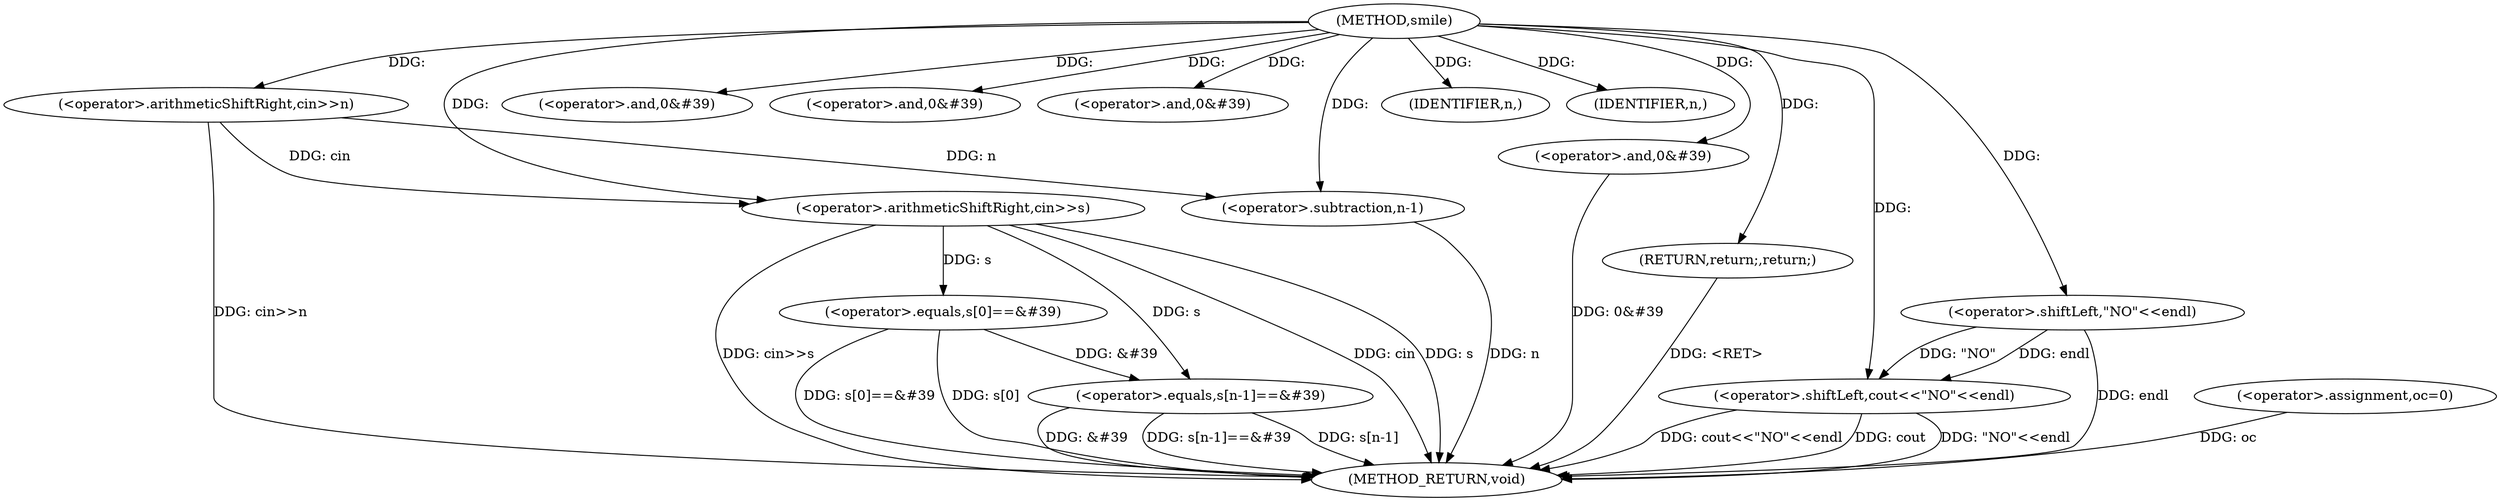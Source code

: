 digraph "smile" {  
"1000367" [label = "(METHOD,smile)" ]
"1000426" [label = "(METHOD_RETURN,void)" ]
"1000370" [label = "(<operator>.arithmeticShiftRight,cin>>n)" ]
"1000374" [label = "(<operator>.arithmeticShiftRight,cin>>s)" ]
"1000381" [label = "(<operator>.and,0&#39)" ]
"1000388" [label = "(<operator>.and,0&#39)" ]
"1000391" [label = "(<operator>.equals,s[0]==&#39)" ]
"1000397" [label = "(<operator>.and,0&#39)" ]
"1000400" [label = "(<operator>.equals,s[n-1]==&#39)" ]
"1000408" [label = "(<operator>.and,0&#39)" ]
"1000378" [label = "(IDENTIFIER,n,)" ]
"1000385" [label = "(IDENTIFIER,n,)" ]
"1000412" [label = "(<operator>.shiftLeft,cout<<\"NO\"<<endl)" ]
"1000417" [label = "(RETURN,return;,return;)" ]
"1000423" [label = "(<operator>.assignment,oc=0)" ]
"1000403" [label = "(<operator>.subtraction,n-1)" ]
"1000414" [label = "(<operator>.shiftLeft,\"NO\"<<endl)" ]
  "1000370" -> "1000426"  [ label = "DDG: cin>>n"] 
  "1000374" -> "1000426"  [ label = "DDG: cin"] 
  "1000374" -> "1000426"  [ label = "DDG: s"] 
  "1000374" -> "1000426"  [ label = "DDG: cin>>s"] 
  "1000391" -> "1000426"  [ label = "DDG: s[0]"] 
  "1000391" -> "1000426"  [ label = "DDG: s[0]==&#39"] 
  "1000403" -> "1000426"  [ label = "DDG: n"] 
  "1000400" -> "1000426"  [ label = "DDG: s[n-1]"] 
  "1000400" -> "1000426"  [ label = "DDG: &#39"] 
  "1000400" -> "1000426"  [ label = "DDG: s[n-1]==&#39"] 
  "1000408" -> "1000426"  [ label = "DDG: 0&#39"] 
  "1000412" -> "1000426"  [ label = "DDG: \"NO\"<<endl"] 
  "1000412" -> "1000426"  [ label = "DDG: cout<<\"NO\"<<endl"] 
  "1000423" -> "1000426"  [ label = "DDG: oc"] 
  "1000417" -> "1000426"  [ label = "DDG: <RET>"] 
  "1000414" -> "1000426"  [ label = "DDG: endl"] 
  "1000412" -> "1000426"  [ label = "DDG: cout"] 
  "1000367" -> "1000370"  [ label = "DDG: "] 
  "1000370" -> "1000374"  [ label = "DDG: cin"] 
  "1000367" -> "1000374"  [ label = "DDG: "] 
  "1000367" -> "1000378"  [ label = "DDG: "] 
  "1000367" -> "1000381"  [ label = "DDG: "] 
  "1000367" -> "1000385"  [ label = "DDG: "] 
  "1000367" -> "1000388"  [ label = "DDG: "] 
  "1000374" -> "1000391"  [ label = "DDG: s"] 
  "1000367" -> "1000397"  [ label = "DDG: "] 
  "1000374" -> "1000400"  [ label = "DDG: s"] 
  "1000391" -> "1000400"  [ label = "DDG: &#39"] 
  "1000367" -> "1000408"  [ label = "DDG: "] 
  "1000367" -> "1000417"  [ label = "DDG: "] 
  "1000367" -> "1000412"  [ label = "DDG: "] 
  "1000414" -> "1000412"  [ label = "DDG: \"NO\""] 
  "1000414" -> "1000412"  [ label = "DDG: endl"] 
  "1000370" -> "1000403"  [ label = "DDG: n"] 
  "1000367" -> "1000403"  [ label = "DDG: "] 
  "1000367" -> "1000414"  [ label = "DDG: "] 
}

